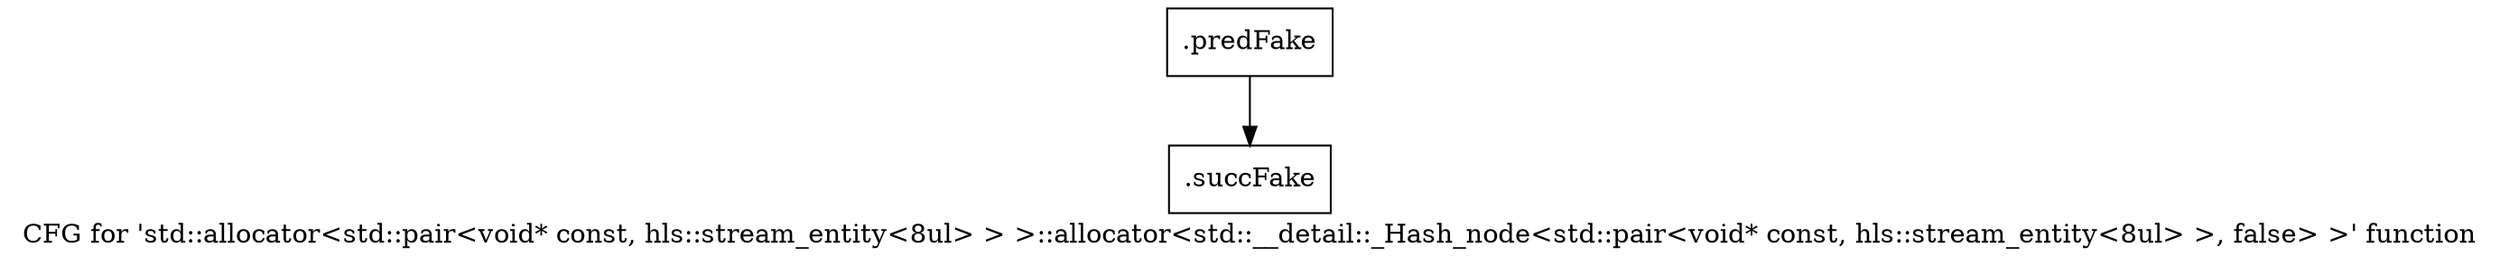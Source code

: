 digraph "CFG for 'std::allocator\<std::pair\<void* const, hls::stream_entity\<8ul\> \> \>::allocator\<std::__detail::_Hash_node\<std::pair\<void* const, hls::stream_entity\<8ul\> \>, false\> \>' function" {
	label="CFG for 'std::allocator\<std::pair\<void* const, hls::stream_entity\<8ul\> \> \>::allocator\<std::__detail::_Hash_node\<std::pair\<void* const, hls::stream_entity\<8ul\> \>, false\> \>' function";

	Node0x5a2e050 [shape=record,filename="",linenumber="",label="{.predFake}"];
	Node0x5a2e050 -> Node0x61712f0[ callList="" memoryops="" filename="/mnt/xilinx/Vitis_HLS/2021.2/tps/lnx64/gcc-6.2.0/lib/gcc/x86_64-pc-linux-gnu/6.2.0/../../../../include/c++/6.2.0/bits/allocator.h" execusionnum="3"];
	Node0x61712f0 [shape=record,filename="/mnt/xilinx/Vitis_HLS/2021.2/tps/lnx64/gcc-6.2.0/lib/gcc/x86_64-pc-linux-gnu/6.2.0/../../../../include/c++/6.2.0/bits/allocator.h",linenumber="124",label="{.succFake}"];
}
